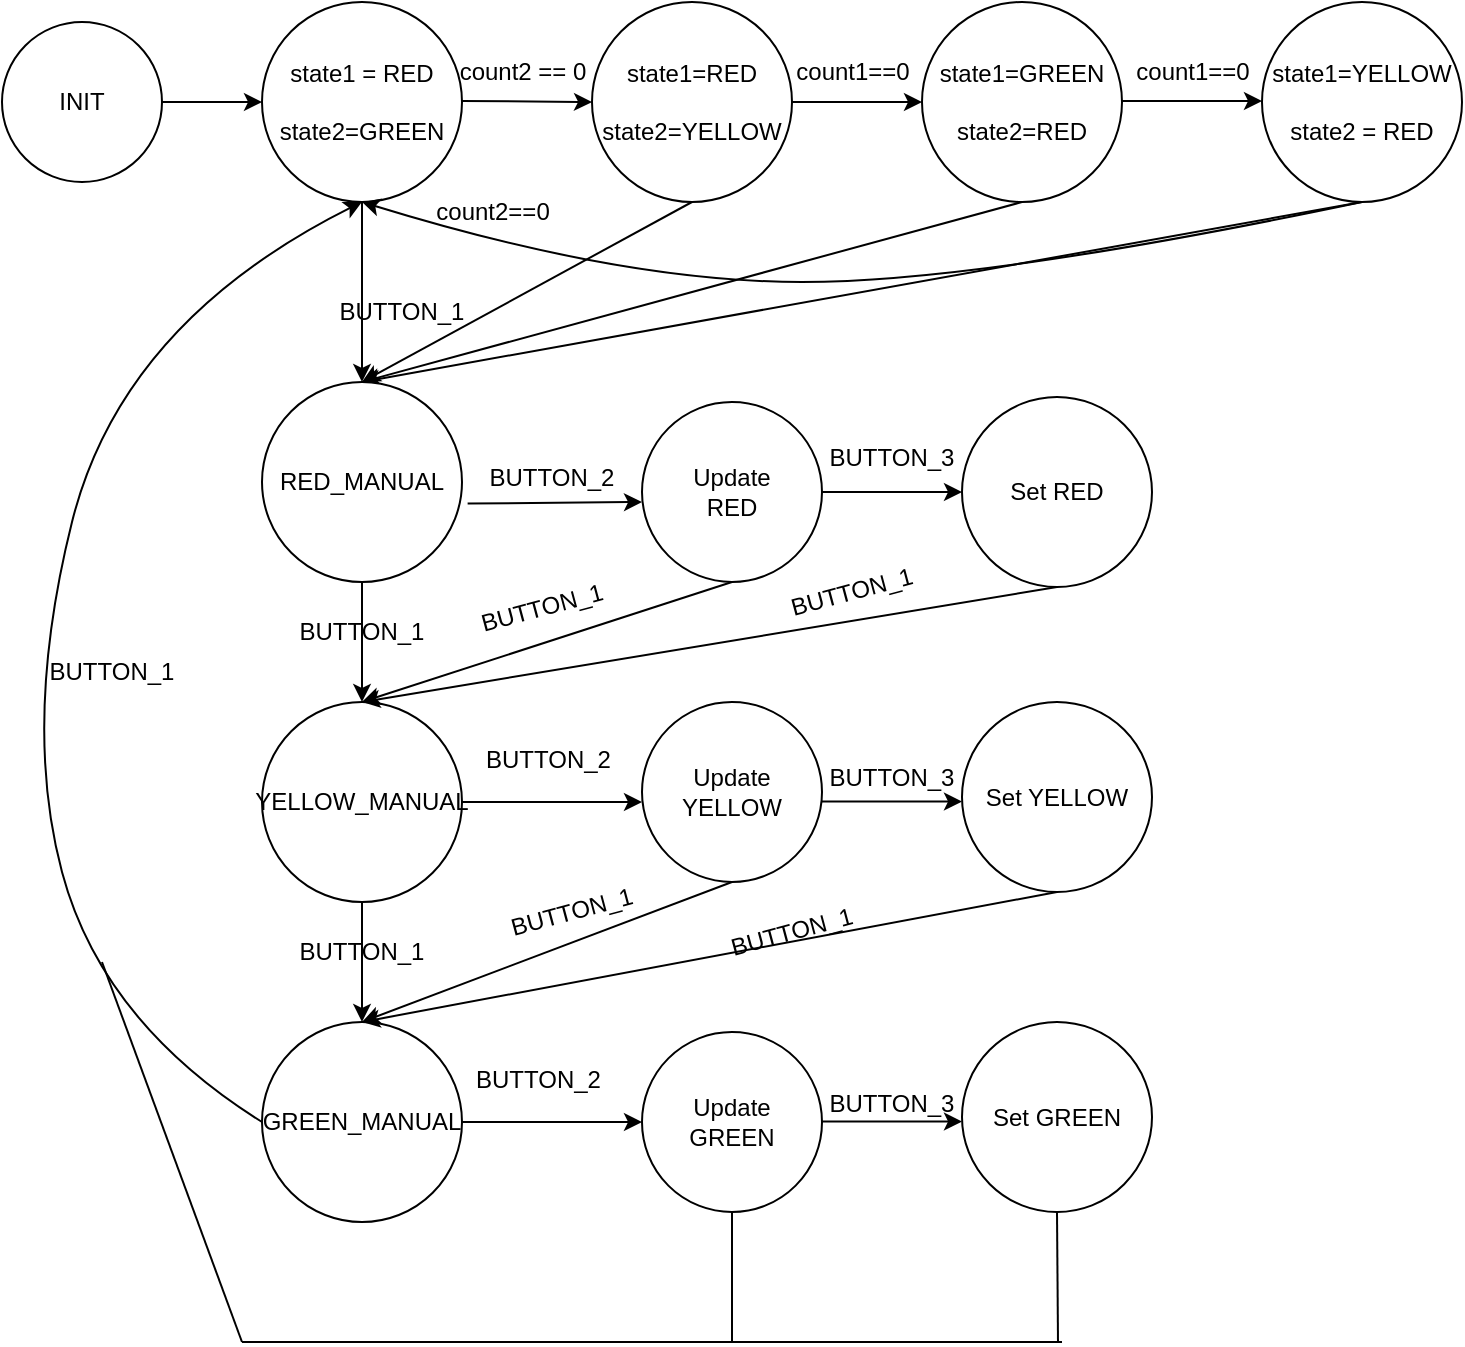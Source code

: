 <mxfile version="24.8.6">
  <diagram name="Page-1" id="kfkrQ2FwGlYPqHbJnXdd">
    <mxGraphModel dx="2490" dy="1535" grid="1" gridSize="10" guides="1" tooltips="1" connect="1" arrows="1" fold="1" page="1" pageScale="1" pageWidth="850" pageHeight="1100" math="0" shadow="0">
      <root>
        <mxCell id="0" />
        <mxCell id="1" parent="0" />
        <mxCell id="1JBKfC5vDP6usxYN7YwJ-2" value="INIT" style="ellipse;whiteSpace=wrap;html=1;aspect=fixed;" parent="1" vertex="1">
          <mxGeometry x="80" y="80" width="80" height="80" as="geometry" />
        </mxCell>
        <mxCell id="1JBKfC5vDP6usxYN7YwJ-3" value="state1 = RED&lt;br&gt;&lt;br&gt;state2=GREEN" style="ellipse;whiteSpace=wrap;html=1;aspect=fixed;" parent="1" vertex="1">
          <mxGeometry x="210" y="70" width="100" height="100" as="geometry" />
        </mxCell>
        <mxCell id="1JBKfC5vDP6usxYN7YwJ-4" value="state1=RED&lt;br&gt;&lt;br&gt;state2=YELLOW" style="ellipse;whiteSpace=wrap;html=1;aspect=fixed;" parent="1" vertex="1">
          <mxGeometry x="375" y="70" width="100" height="100" as="geometry" />
        </mxCell>
        <mxCell id="1JBKfC5vDP6usxYN7YwJ-5" value="state1=GREEN&lt;br&gt;&lt;br&gt;state2=RED" style="ellipse;whiteSpace=wrap;html=1;aspect=fixed;" parent="1" vertex="1">
          <mxGeometry x="540" y="70" width="100" height="100" as="geometry" />
        </mxCell>
        <mxCell id="1JBKfC5vDP6usxYN7YwJ-6" value="state1=YELLOW&lt;br&gt;&lt;br&gt;state2 = RED" style="ellipse;whiteSpace=wrap;html=1;aspect=fixed;" parent="1" vertex="1">
          <mxGeometry x="710" y="70" width="100" height="100" as="geometry" />
        </mxCell>
        <mxCell id="1JBKfC5vDP6usxYN7YwJ-7" value="" style="endArrow=classic;html=1;rounded=0;entryX=0;entryY=0.5;entryDx=0;entryDy=0;exitX=1;exitY=0.5;exitDx=0;exitDy=0;" parent="1" source="1JBKfC5vDP6usxYN7YwJ-2" target="1JBKfC5vDP6usxYN7YwJ-3" edge="1">
          <mxGeometry width="50" height="50" relative="1" as="geometry">
            <mxPoint x="160" y="130" as="sourcePoint" />
            <mxPoint x="210" y="80" as="targetPoint" />
          </mxGeometry>
        </mxCell>
        <mxCell id="1JBKfC5vDP6usxYN7YwJ-8" value="" style="endArrow=classic;html=1;rounded=0;entryX=0;entryY=0.5;entryDx=0;entryDy=0;exitX=1;exitY=0.5;exitDx=0;exitDy=0;" parent="1" target="1JBKfC5vDP6usxYN7YwJ-4" edge="1">
          <mxGeometry width="50" height="50" relative="1" as="geometry">
            <mxPoint x="310" y="119.5" as="sourcePoint" />
            <mxPoint x="360" y="119.5" as="targetPoint" />
          </mxGeometry>
        </mxCell>
        <mxCell id="1JBKfC5vDP6usxYN7YwJ-10" value="" style="endArrow=classic;html=1;rounded=0;entryX=0;entryY=0.5;entryDx=0;entryDy=0;exitX=1;exitY=0.5;exitDx=0;exitDy=0;" parent="1" source="1JBKfC5vDP6usxYN7YwJ-4" target="1JBKfC5vDP6usxYN7YwJ-5" edge="1">
          <mxGeometry width="50" height="50" relative="1" as="geometry">
            <mxPoint x="480" y="120" as="sourcePoint" />
            <mxPoint x="510" y="119.5" as="targetPoint" />
          </mxGeometry>
        </mxCell>
        <mxCell id="1JBKfC5vDP6usxYN7YwJ-11" value="" style="endArrow=classic;html=1;rounded=0;exitX=1;exitY=0.5;exitDx=0;exitDy=0;" parent="1" edge="1">
          <mxGeometry width="50" height="50" relative="1" as="geometry">
            <mxPoint x="640" y="119.52" as="sourcePoint" />
            <mxPoint x="710" y="119.52" as="targetPoint" />
          </mxGeometry>
        </mxCell>
        <mxCell id="1JBKfC5vDP6usxYN7YwJ-16" value="count2 == 0" style="text;html=1;align=center;verticalAlign=middle;resizable=0;points=[];autosize=1;strokeColor=none;fillColor=none;" parent="1" vertex="1">
          <mxGeometry x="295" y="90" width="90" height="30" as="geometry" />
        </mxCell>
        <mxCell id="1JBKfC5vDP6usxYN7YwJ-17" value="count1==0" style="text;html=1;align=center;verticalAlign=middle;resizable=0;points=[];autosize=1;strokeColor=none;fillColor=none;" parent="1" vertex="1">
          <mxGeometry x="465" y="90" width="80" height="30" as="geometry" />
        </mxCell>
        <mxCell id="1JBKfC5vDP6usxYN7YwJ-18" value="count1==0" style="text;html=1;align=center;verticalAlign=middle;resizable=0;points=[];autosize=1;strokeColor=none;fillColor=none;" parent="1" vertex="1">
          <mxGeometry x="635" y="90" width="80" height="30" as="geometry" />
        </mxCell>
        <mxCell id="1JBKfC5vDP6usxYN7YwJ-19" value="count2&lt;span style=&quot;background-color: initial;&quot;&gt;==0&lt;/span&gt;" style="text;html=1;align=center;verticalAlign=middle;resizable=0;points=[];autosize=1;strokeColor=none;fillColor=none;" parent="1" vertex="1">
          <mxGeometry x="285" y="160" width="80" height="30" as="geometry" />
        </mxCell>
        <mxCell id="1JBKfC5vDP6usxYN7YwJ-20" value="" style="curved=1;endArrow=classic;html=1;rounded=0;exitX=0.5;exitY=1;exitDx=0;exitDy=0;entryX=0.5;entryY=1;entryDx=0;entryDy=0;" parent="1" source="1JBKfC5vDP6usxYN7YwJ-6" target="1JBKfC5vDP6usxYN7YwJ-3" edge="1">
          <mxGeometry width="50" height="50" relative="1" as="geometry">
            <mxPoint x="740" y="230" as="sourcePoint" />
            <mxPoint x="460" y="210" as="targetPoint" />
            <Array as="points">
              <mxPoint x="570" y="210" />
              <mxPoint x="390" y="210" />
            </Array>
          </mxGeometry>
        </mxCell>
        <mxCell id="1JBKfC5vDP6usxYN7YwJ-21" value="" style="endArrow=classic;html=1;rounded=0;" parent="1" edge="1">
          <mxGeometry width="50" height="50" relative="1" as="geometry">
            <mxPoint x="260" y="170" as="sourcePoint" />
            <mxPoint x="260" y="260" as="targetPoint" />
          </mxGeometry>
        </mxCell>
        <mxCell id="1JBKfC5vDP6usxYN7YwJ-22" value="" style="endArrow=classic;html=1;rounded=0;exitX=0.5;exitY=1;exitDx=0;exitDy=0;" parent="1" source="1JBKfC5vDP6usxYN7YwJ-4" edge="1">
          <mxGeometry width="50" height="50" relative="1" as="geometry">
            <mxPoint x="480" y="220" as="sourcePoint" />
            <mxPoint x="260" y="260" as="targetPoint" />
          </mxGeometry>
        </mxCell>
        <mxCell id="1JBKfC5vDP6usxYN7YwJ-23" value="" style="endArrow=classic;html=1;rounded=0;exitX=0.5;exitY=1;exitDx=0;exitDy=0;" parent="1" source="1JBKfC5vDP6usxYN7YwJ-5" edge="1">
          <mxGeometry width="50" height="50" relative="1" as="geometry">
            <mxPoint x="480" y="220" as="sourcePoint" />
            <mxPoint x="260" y="260" as="targetPoint" />
          </mxGeometry>
        </mxCell>
        <mxCell id="1JBKfC5vDP6usxYN7YwJ-24" value="" style="endArrow=classic;html=1;rounded=0;" parent="1" edge="1">
          <mxGeometry width="50" height="50" relative="1" as="geometry">
            <mxPoint x="760" y="170" as="sourcePoint" />
            <mxPoint x="260" y="260" as="targetPoint" />
          </mxGeometry>
        </mxCell>
        <mxCell id="1JBKfC5vDP6usxYN7YwJ-25" value="BUTTON_1" style="text;html=1;align=center;verticalAlign=middle;whiteSpace=wrap;rounded=0;" parent="1" vertex="1">
          <mxGeometry x="225" y="210" width="110" height="30" as="geometry" />
        </mxCell>
        <mxCell id="1JBKfC5vDP6usxYN7YwJ-26" value="RED_MANUAL" style="ellipse;whiteSpace=wrap;html=1;aspect=fixed;" parent="1" vertex="1">
          <mxGeometry x="210" y="260" width="100" height="100" as="geometry" />
        </mxCell>
        <mxCell id="1JBKfC5vDP6usxYN7YwJ-31" value="" style="endArrow=classic;html=1;rounded=0;exitX=1.028;exitY=0.608;exitDx=0;exitDy=0;exitPerimeter=0;" parent="1" source="1JBKfC5vDP6usxYN7YwJ-26" edge="1">
          <mxGeometry width="50" height="50" relative="1" as="geometry">
            <mxPoint x="450" y="350" as="sourcePoint" />
            <mxPoint x="400" y="320" as="targetPoint" />
          </mxGeometry>
        </mxCell>
        <mxCell id="1JBKfC5vDP6usxYN7YwJ-33" value="" style="endArrow=classic;html=1;rounded=0;exitX=0.5;exitY=1;exitDx=0;exitDy=0;" parent="1" source="1JBKfC5vDP6usxYN7YwJ-26" edge="1">
          <mxGeometry width="50" height="50" relative="1" as="geometry">
            <mxPoint x="330" y="400" as="sourcePoint" />
            <mxPoint x="260" y="420" as="targetPoint" />
          </mxGeometry>
        </mxCell>
        <mxCell id="1JBKfC5vDP6usxYN7YwJ-35" value="YELLOW_MANUAL" style="ellipse;whiteSpace=wrap;html=1;aspect=fixed;" parent="1" vertex="1">
          <mxGeometry x="210" y="420" width="100" height="100" as="geometry" />
        </mxCell>
        <mxCell id="1JBKfC5vDP6usxYN7YwJ-36" value="" style="endArrow=classic;html=1;rounded=0;exitX=0.5;exitY=1;exitDx=0;exitDy=0;" parent="1" edge="1">
          <mxGeometry width="50" height="50" relative="1" as="geometry">
            <mxPoint x="260" y="520" as="sourcePoint" />
            <mxPoint x="260" y="580" as="targetPoint" />
          </mxGeometry>
        </mxCell>
        <mxCell id="1JBKfC5vDP6usxYN7YwJ-38" value="GREEN_MANUAL" style="ellipse;whiteSpace=wrap;html=1;aspect=fixed;" parent="1" vertex="1">
          <mxGeometry x="210" y="580" width="100" height="100" as="geometry" />
        </mxCell>
        <mxCell id="1JBKfC5vDP6usxYN7YwJ-40" value="" style="endArrow=classic;html=1;rounded=0;exitX=1;exitY=0.5;exitDx=0;exitDy=0;" parent="1" source="1JBKfC5vDP6usxYN7YwJ-35" edge="1">
          <mxGeometry width="50" height="50" relative="1" as="geometry">
            <mxPoint x="300" y="430" as="sourcePoint" />
            <mxPoint x="400" y="470" as="targetPoint" />
          </mxGeometry>
        </mxCell>
        <mxCell id="1JBKfC5vDP6usxYN7YwJ-41" value="" style="endArrow=classic;html=1;rounded=0;exitX=1;exitY=0.5;exitDx=0;exitDy=0;" parent="1" source="1JBKfC5vDP6usxYN7YwJ-38" edge="1">
          <mxGeometry width="50" height="50" relative="1" as="geometry">
            <mxPoint x="380" y="560" as="sourcePoint" />
            <mxPoint x="400" y="630" as="targetPoint" />
          </mxGeometry>
        </mxCell>
        <mxCell id="1JBKfC5vDP6usxYN7YwJ-42" value="Update&lt;br&gt;RED" style="ellipse;whiteSpace=wrap;html=1;aspect=fixed;" parent="1" vertex="1">
          <mxGeometry x="400" y="270" width="90" height="90" as="geometry" />
        </mxCell>
        <mxCell id="1JBKfC5vDP6usxYN7YwJ-43" value="Update&lt;br&gt;YELLOW" style="ellipse;whiteSpace=wrap;html=1;aspect=fixed;" parent="1" vertex="1">
          <mxGeometry x="400" y="420" width="90" height="90" as="geometry" />
        </mxCell>
        <mxCell id="1JBKfC5vDP6usxYN7YwJ-44" value="Update&lt;br&gt;GREEN" style="ellipse;whiteSpace=wrap;html=1;aspect=fixed;" parent="1" vertex="1">
          <mxGeometry x="400" y="585" width="90" height="90" as="geometry" />
        </mxCell>
        <mxCell id="1JBKfC5vDP6usxYN7YwJ-45" value="BUTTON_&lt;span style=&quot;background-color: initial;&quot;&gt;2&lt;/span&gt;&lt;div&gt;&lt;div&gt;&lt;br&gt;&lt;/div&gt;&lt;/div&gt;" style="text;html=1;align=center;verticalAlign=middle;whiteSpace=wrap;rounded=0;" parent="1" vertex="1">
          <mxGeometry x="320" y="300" width="70" height="30" as="geometry" />
        </mxCell>
        <mxCell id="1JBKfC5vDP6usxYN7YwJ-49" value="" style="endArrow=classic;html=1;rounded=0;exitX=1;exitY=0.5;exitDx=0;exitDy=0;" parent="1" edge="1">
          <mxGeometry width="50" height="50" relative="1" as="geometry">
            <mxPoint x="490" y="469.77" as="sourcePoint" />
            <mxPoint x="560" y="469.77" as="targetPoint" />
          </mxGeometry>
        </mxCell>
        <mxCell id="1JBKfC5vDP6usxYN7YwJ-50" value="" style="endArrow=classic;html=1;rounded=0;exitX=1;exitY=0.5;exitDx=0;exitDy=0;" parent="1" edge="1">
          <mxGeometry width="50" height="50" relative="1" as="geometry">
            <mxPoint x="490" y="629.77" as="sourcePoint" />
            <mxPoint x="560" y="629.77" as="targetPoint" />
          </mxGeometry>
        </mxCell>
        <mxCell id="1JBKfC5vDP6usxYN7YwJ-51" value="Set RED" style="ellipse;whiteSpace=wrap;html=1;aspect=fixed;" parent="1" vertex="1">
          <mxGeometry x="560" y="267.5" width="95" height="95" as="geometry" />
        </mxCell>
        <mxCell id="1JBKfC5vDP6usxYN7YwJ-52" value="Set YELLOW" style="ellipse;whiteSpace=wrap;html=1;aspect=fixed;" parent="1" vertex="1">
          <mxGeometry x="560" y="420" width="95" height="95" as="geometry" />
        </mxCell>
        <mxCell id="1JBKfC5vDP6usxYN7YwJ-53" value="Set GREEN" style="ellipse;whiteSpace=wrap;html=1;aspect=fixed;" parent="1" vertex="1">
          <mxGeometry x="560" y="580" width="95" height="95" as="geometry" />
        </mxCell>
        <mxCell id="1JBKfC5vDP6usxYN7YwJ-68" value="" style="curved=1;endArrow=classic;html=1;rounded=0;exitX=0;exitY=0.5;exitDx=0;exitDy=0;entryX=0.5;entryY=1;entryDx=0;entryDy=0;" parent="1" source="1JBKfC5vDP6usxYN7YwJ-38" target="1JBKfC5vDP6usxYN7YwJ-3" edge="1">
          <mxGeometry width="50" height="50" relative="1" as="geometry">
            <mxPoint x="290" y="480" as="sourcePoint" />
            <mxPoint x="120" y="330" as="targetPoint" />
            <Array as="points">
              <mxPoint x="130" y="580" />
              <mxPoint x="90" y="430" />
              <mxPoint x="140" y="230" />
            </Array>
          </mxGeometry>
        </mxCell>
        <mxCell id="1JBKfC5vDP6usxYN7YwJ-70" value="" style="endArrow=classic;html=1;rounded=0;exitX=0.5;exitY=1;exitDx=0;exitDy=0;entryX=0.5;entryY=0;entryDx=0;entryDy=0;" parent="1" source="1JBKfC5vDP6usxYN7YwJ-42" target="1JBKfC5vDP6usxYN7YwJ-35" edge="1">
          <mxGeometry width="50" height="50" relative="1" as="geometry">
            <mxPoint x="380" y="430" as="sourcePoint" />
            <mxPoint x="430" y="380" as="targetPoint" />
          </mxGeometry>
        </mxCell>
        <mxCell id="1JBKfC5vDP6usxYN7YwJ-71" value="" style="endArrow=classic;html=1;rounded=0;exitX=0.5;exitY=1;exitDx=0;exitDy=0;entryX=0.5;entryY=0;entryDx=0;entryDy=0;" parent="1" source="1JBKfC5vDP6usxYN7YwJ-51" target="1JBKfC5vDP6usxYN7YwJ-35" edge="1">
          <mxGeometry width="50" height="50" relative="1" as="geometry">
            <mxPoint x="380" y="430" as="sourcePoint" />
            <mxPoint x="430" y="380" as="targetPoint" />
          </mxGeometry>
        </mxCell>
        <mxCell id="1JBKfC5vDP6usxYN7YwJ-72" value="" style="endArrow=classic;html=1;rounded=0;exitX=0.5;exitY=1;exitDx=0;exitDy=0;entryX=0.5;entryY=0;entryDx=0;entryDy=0;" parent="1" source="1JBKfC5vDP6usxYN7YwJ-43" target="1JBKfC5vDP6usxYN7YwJ-38" edge="1">
          <mxGeometry width="50" height="50" relative="1" as="geometry">
            <mxPoint x="390" y="500" as="sourcePoint" />
            <mxPoint x="440" y="450" as="targetPoint" />
          </mxGeometry>
        </mxCell>
        <mxCell id="1JBKfC5vDP6usxYN7YwJ-73" value="" style="endArrow=classic;html=1;rounded=0;exitX=0.5;exitY=1;exitDx=0;exitDy=0;entryX=0.5;entryY=0;entryDx=0;entryDy=0;" parent="1" source="1JBKfC5vDP6usxYN7YwJ-52" target="1JBKfC5vDP6usxYN7YwJ-38" edge="1">
          <mxGeometry width="50" height="50" relative="1" as="geometry">
            <mxPoint x="390" y="500" as="sourcePoint" />
            <mxPoint x="440" y="450" as="targetPoint" />
          </mxGeometry>
        </mxCell>
        <mxCell id="vokeBechyFXCn6L4Q7OB-1" value="BUTTON_3&lt;div&gt;&lt;div&gt;&lt;br&gt;&lt;/div&gt;&lt;/div&gt;" style="text;html=1;align=center;verticalAlign=middle;whiteSpace=wrap;rounded=0;" vertex="1" parent="1">
          <mxGeometry x="490" y="290" width="70" height="30" as="geometry" />
        </mxCell>
        <mxCell id="vokeBechyFXCn6L4Q7OB-3" value="" style="endArrow=classic;html=1;rounded=0;exitX=1;exitY=0.5;exitDx=0;exitDy=0;entryX=0;entryY=0.5;entryDx=0;entryDy=0;" edge="1" parent="1" source="1JBKfC5vDP6usxYN7YwJ-42" target="1JBKfC5vDP6usxYN7YwJ-51">
          <mxGeometry width="50" height="50" relative="1" as="geometry">
            <mxPoint x="380" y="380" as="sourcePoint" />
            <mxPoint x="430" y="330" as="targetPoint" />
            <Array as="points">
              <mxPoint x="510" y="315" />
              <mxPoint x="530" y="315" />
              <mxPoint x="550" y="315" />
            </Array>
          </mxGeometry>
        </mxCell>
        <mxCell id="vokeBechyFXCn6L4Q7OB-5" value="BUTTON_&lt;span style=&quot;forced-color-adjust: none; background-color: initial;&quot;&gt;2&lt;/span&gt;&lt;div style=&quot;forced-color-adjust: none;&quot;&gt;&lt;div style=&quot;forced-color-adjust: none;&quot;&gt;&lt;br style=&quot;forced-color-adjust: none; color: rgb(0, 0, 0); font-family: Helvetica; font-size: 12px; font-style: normal; font-variant-ligatures: normal; font-variant-caps: normal; font-weight: 400; letter-spacing: normal; orphans: 2; text-align: center; text-indent: 0px; text-transform: none; widows: 2; word-spacing: 0px; -webkit-text-stroke-width: 0px; white-space: normal; background-color: rgb(251, 251, 251); text-decoration-thickness: initial; text-decoration-style: initial; text-decoration-color: initial;&quot;&gt;&#xa;&#xa;&lt;/div&gt;&lt;/div&gt;" style="text;whiteSpace=wrap;html=1;" vertex="1" parent="1">
          <mxGeometry x="320" y="435" width="70" height="30" as="geometry" />
        </mxCell>
        <mxCell id="vokeBechyFXCn6L4Q7OB-6" value="BUTTON_&lt;span style=&quot;forced-color-adjust: none; background-color: initial;&quot;&gt;2&lt;/span&gt;&lt;div style=&quot;forced-color-adjust: none;&quot;&gt;&lt;div style=&quot;forced-color-adjust: none;&quot;&gt;&lt;br style=&quot;forced-color-adjust: none; color: rgb(0, 0, 0); font-family: Helvetica; font-size: 12px; font-style: normal; font-variant-ligatures: normal; font-variant-caps: normal; font-weight: 400; letter-spacing: normal; orphans: 2; text-align: center; text-indent: 0px; text-transform: none; widows: 2; word-spacing: 0px; -webkit-text-stroke-width: 0px; white-space: normal; background-color: rgb(251, 251, 251); text-decoration-thickness: initial; text-decoration-style: initial; text-decoration-color: initial;&quot;&gt;&#xa;&#xa;&lt;/div&gt;&lt;/div&gt;" style="text;whiteSpace=wrap;html=1;" vertex="1" parent="1">
          <mxGeometry x="315" y="595" width="70" height="30" as="geometry" />
        </mxCell>
        <mxCell id="vokeBechyFXCn6L4Q7OB-7" value="BUTTON_3&lt;div&gt;&lt;div&gt;&lt;br&gt;&lt;/div&gt;&lt;/div&gt;" style="text;html=1;align=center;verticalAlign=middle;whiteSpace=wrap;rounded=0;" vertex="1" parent="1">
          <mxGeometry x="490" y="450" width="70" height="30" as="geometry" />
        </mxCell>
        <mxCell id="vokeBechyFXCn6L4Q7OB-8" value="BUTTON_3&lt;div&gt;&lt;div&gt;&lt;br&gt;&lt;/div&gt;&lt;/div&gt;" style="text;html=1;align=center;verticalAlign=middle;whiteSpace=wrap;rounded=0;" vertex="1" parent="1">
          <mxGeometry x="490" y="612.5" width="70" height="30" as="geometry" />
        </mxCell>
        <mxCell id="vokeBechyFXCn6L4Q7OB-9" value="BUTTON_1" style="text;html=1;align=center;verticalAlign=middle;whiteSpace=wrap;rounded=0;" vertex="1" parent="1">
          <mxGeometry x="205" y="370" width="110" height="30" as="geometry" />
        </mxCell>
        <mxCell id="vokeBechyFXCn6L4Q7OB-10" value="BUTTON_1" style="text;html=1;align=center;verticalAlign=middle;whiteSpace=wrap;rounded=0;" vertex="1" parent="1">
          <mxGeometry x="205" y="530" width="110" height="30" as="geometry" />
        </mxCell>
        <mxCell id="vokeBechyFXCn6L4Q7OB-11" value="BUTTON_1" style="text;html=1;align=center;verticalAlign=middle;whiteSpace=wrap;rounded=0;rotation=-15;" vertex="1" parent="1">
          <mxGeometry x="310" y="510" width="110" height="30" as="geometry" />
        </mxCell>
        <mxCell id="vokeBechyFXCn6L4Q7OB-12" value="BUTTON_1" style="text;html=1;align=center;verticalAlign=middle;whiteSpace=wrap;rounded=0;rotation=-15;" vertex="1" parent="1">
          <mxGeometry x="420" y="520" width="110" height="30" as="geometry" />
        </mxCell>
        <mxCell id="vokeBechyFXCn6L4Q7OB-13" value="BUTTON_1" style="text;html=1;align=center;verticalAlign=middle;whiteSpace=wrap;rounded=0;rotation=-15;" vertex="1" parent="1">
          <mxGeometry x="295" y="357.5" width="110" height="30" as="geometry" />
        </mxCell>
        <mxCell id="vokeBechyFXCn6L4Q7OB-14" value="BUTTON_1" style="text;html=1;align=center;verticalAlign=middle;whiteSpace=wrap;rounded=0;rotation=-15;" vertex="1" parent="1">
          <mxGeometry x="450" y="350" width="110" height="30" as="geometry" />
        </mxCell>
        <mxCell id="vokeBechyFXCn6L4Q7OB-15" value="BUTTON_1" style="text;html=1;align=center;verticalAlign=middle;whiteSpace=wrap;rounded=0;" vertex="1" parent="1">
          <mxGeometry x="80" y="390" width="110" height="30" as="geometry" />
        </mxCell>
        <mxCell id="vokeBechyFXCn6L4Q7OB-21" value="" style="endArrow=none;html=1;rounded=0;exitX=0.5;exitY=1;exitDx=0;exitDy=0;" edge="1" parent="1" source="1JBKfC5vDP6usxYN7YwJ-44">
          <mxGeometry width="50" height="50" relative="1" as="geometry">
            <mxPoint x="490" y="600" as="sourcePoint" />
            <mxPoint x="200" y="740" as="targetPoint" />
            <Array as="points">
              <mxPoint x="445" y="740" />
            </Array>
          </mxGeometry>
        </mxCell>
        <mxCell id="vokeBechyFXCn6L4Q7OB-22" value="" style="endArrow=none;html=1;rounded=0;" edge="1" parent="1">
          <mxGeometry width="50" height="50" relative="1" as="geometry">
            <mxPoint x="200" y="740" as="sourcePoint" />
            <mxPoint x="130" y="550" as="targetPoint" />
          </mxGeometry>
        </mxCell>
        <mxCell id="vokeBechyFXCn6L4Q7OB-23" value="" style="endArrow=none;html=1;rounded=0;exitX=0.5;exitY=1;exitDx=0;exitDy=0;" edge="1" parent="1" source="1JBKfC5vDP6usxYN7YwJ-53">
          <mxGeometry width="50" height="50" relative="1" as="geometry">
            <mxPoint x="380" y="550" as="sourcePoint" />
            <mxPoint x="608" y="740" as="targetPoint" />
          </mxGeometry>
        </mxCell>
        <mxCell id="vokeBechyFXCn6L4Q7OB-24" value="" style="endArrow=none;html=1;rounded=0;" edge="1" parent="1">
          <mxGeometry width="50" height="50" relative="1" as="geometry">
            <mxPoint x="610" y="740" as="sourcePoint" />
            <mxPoint x="440" y="740" as="targetPoint" />
          </mxGeometry>
        </mxCell>
      </root>
    </mxGraphModel>
  </diagram>
</mxfile>
